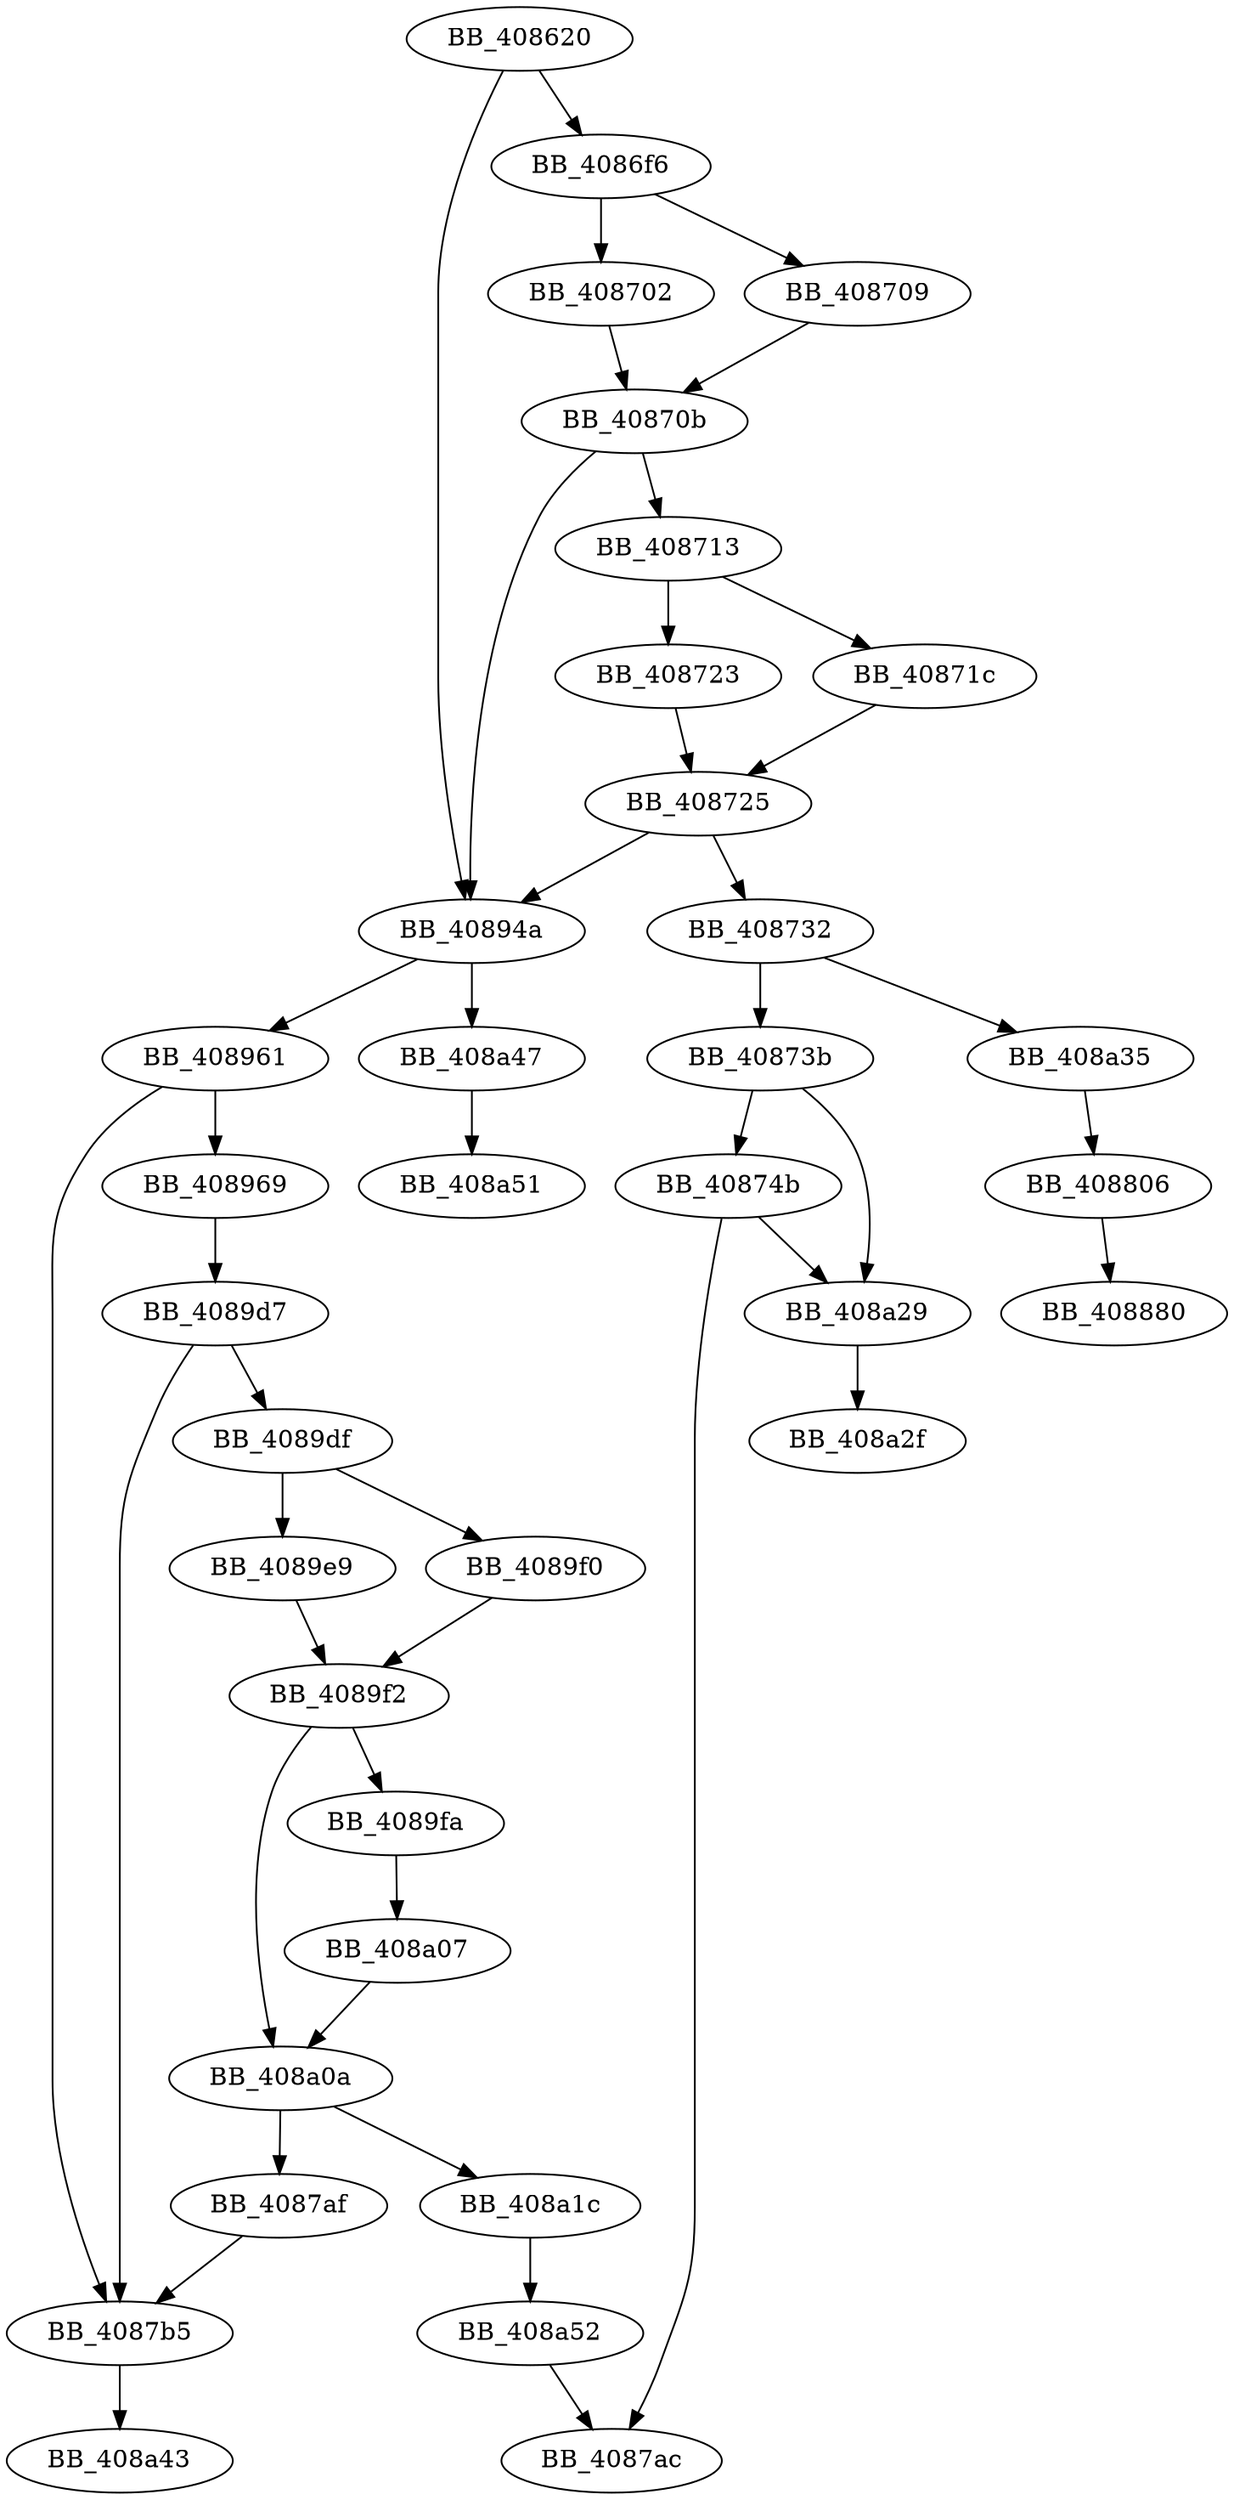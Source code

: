DiGraph sub_408620{
BB_408620->BB_4086f6
BB_408620->BB_40894a
BB_4086f6->BB_408702
BB_4086f6->BB_408709
BB_408702->BB_40870b
BB_408709->BB_40870b
BB_40870b->BB_408713
BB_40870b->BB_40894a
BB_408713->BB_40871c
BB_408713->BB_408723
BB_40871c->BB_408725
BB_408723->BB_408725
BB_408725->BB_408732
BB_408725->BB_40894a
BB_408732->BB_40873b
BB_408732->BB_408a35
BB_40873b->BB_40874b
BB_40873b->BB_408a29
BB_40874b->BB_4087ac
BB_40874b->BB_408a29
BB_4087af->BB_4087b5
BB_4087b5->BB_408a43
BB_408806->BB_408880
BB_40894a->BB_408961
BB_40894a->BB_408a47
BB_408961->BB_4087b5
BB_408961->BB_408969
BB_408969->BB_4089d7
BB_4089d7->BB_4087b5
BB_4089d7->BB_4089df
BB_4089df->BB_4089e9
BB_4089df->BB_4089f0
BB_4089e9->BB_4089f2
BB_4089f0->BB_4089f2
BB_4089f2->BB_4089fa
BB_4089f2->BB_408a0a
BB_4089fa->BB_408a07
BB_408a07->BB_408a0a
BB_408a0a->BB_4087af
BB_408a0a->BB_408a1c
BB_408a1c->BB_408a52
BB_408a29->BB_408a2f
BB_408a35->BB_408806
BB_408a47->BB_408a51
BB_408a52->BB_4087ac
}
